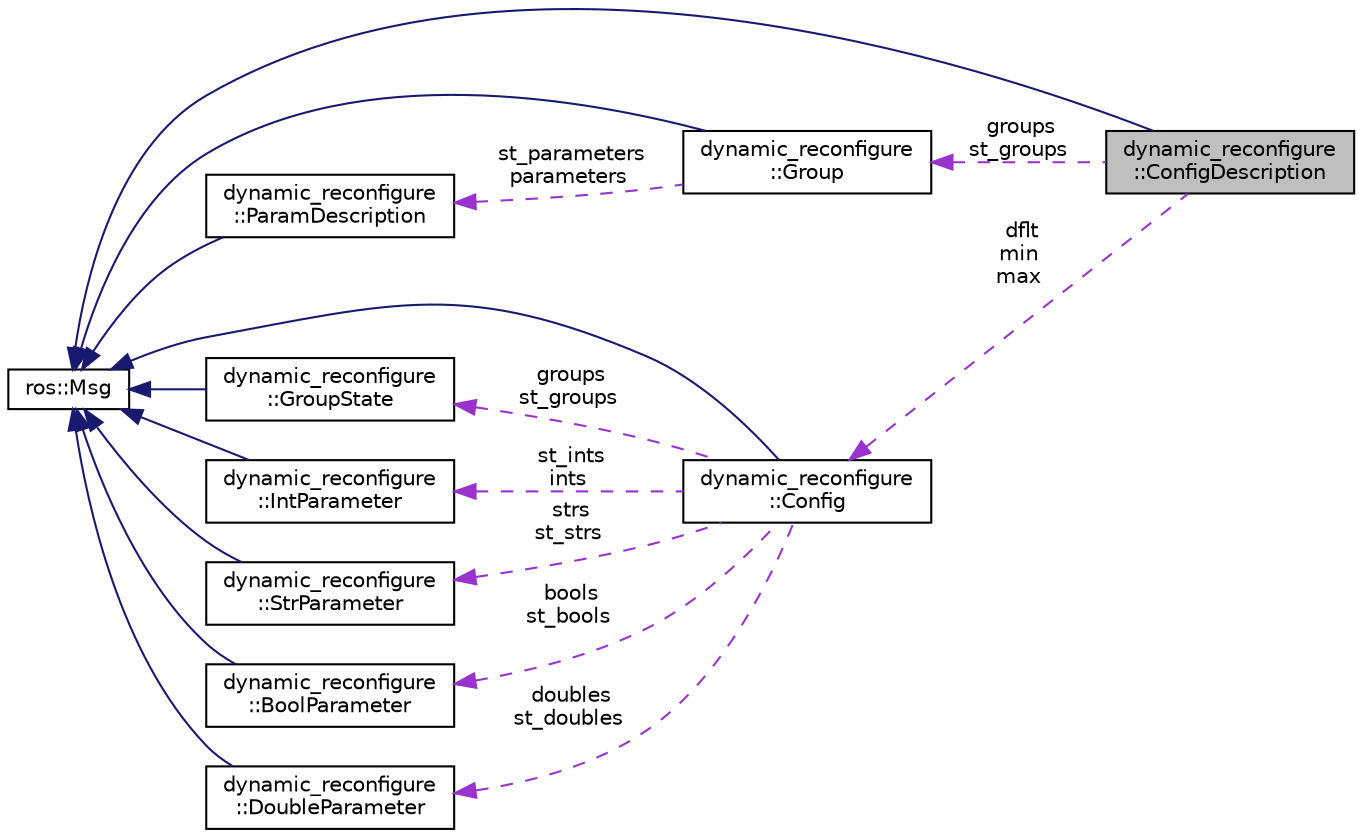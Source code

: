 digraph "dynamic_reconfigure::ConfigDescription"
{
  edge [fontname="Helvetica",fontsize="10",labelfontname="Helvetica",labelfontsize="10"];
  node [fontname="Helvetica",fontsize="10",shape=record];
  rankdir="LR";
  Node1 [label="dynamic_reconfigure\l::ConfigDescription",height=0.2,width=0.4,color="black", fillcolor="grey75", style="filled" fontcolor="black"];
  Node2 -> Node1 [dir="back",color="midnightblue",fontsize="10",style="solid",fontname="Helvetica"];
  Node2 [label="ros::Msg",height=0.2,width=0.4,color="black", fillcolor="white", style="filled",URL="$classros_1_1_msg.html"];
  Node3 -> Node1 [dir="back",color="darkorchid3",fontsize="10",style="dashed",label=" groups\nst_groups" ,fontname="Helvetica"];
  Node3 [label="dynamic_reconfigure\l::Group",height=0.2,width=0.4,color="black", fillcolor="white", style="filled",URL="$classdynamic__reconfigure_1_1_group.html"];
  Node2 -> Node3 [dir="back",color="midnightblue",fontsize="10",style="solid",fontname="Helvetica"];
  Node4 -> Node3 [dir="back",color="darkorchid3",fontsize="10",style="dashed",label=" st_parameters\nparameters" ,fontname="Helvetica"];
  Node4 [label="dynamic_reconfigure\l::ParamDescription",height=0.2,width=0.4,color="black", fillcolor="white", style="filled",URL="$classdynamic__reconfigure_1_1_param_description.html"];
  Node2 -> Node4 [dir="back",color="midnightblue",fontsize="10",style="solid",fontname="Helvetica"];
  Node5 -> Node1 [dir="back",color="darkorchid3",fontsize="10",style="dashed",label=" dflt\nmin\nmax" ,fontname="Helvetica"];
  Node5 [label="dynamic_reconfigure\l::Config",height=0.2,width=0.4,color="black", fillcolor="white", style="filled",URL="$classdynamic__reconfigure_1_1_config.html"];
  Node2 -> Node5 [dir="back",color="midnightblue",fontsize="10",style="solid",fontname="Helvetica"];
  Node6 -> Node5 [dir="back",color="darkorchid3",fontsize="10",style="dashed",label=" groups\nst_groups" ,fontname="Helvetica"];
  Node6 [label="dynamic_reconfigure\l::GroupState",height=0.2,width=0.4,color="black", fillcolor="white", style="filled",URL="$classdynamic__reconfigure_1_1_group_state.html"];
  Node2 -> Node6 [dir="back",color="midnightblue",fontsize="10",style="solid",fontname="Helvetica"];
  Node7 -> Node5 [dir="back",color="darkorchid3",fontsize="10",style="dashed",label=" st_ints\nints" ,fontname="Helvetica"];
  Node7 [label="dynamic_reconfigure\l::IntParameter",height=0.2,width=0.4,color="black", fillcolor="white", style="filled",URL="$classdynamic__reconfigure_1_1_int_parameter.html"];
  Node2 -> Node7 [dir="back",color="midnightblue",fontsize="10",style="solid",fontname="Helvetica"];
  Node8 -> Node5 [dir="back",color="darkorchid3",fontsize="10",style="dashed",label=" strs\nst_strs" ,fontname="Helvetica"];
  Node8 [label="dynamic_reconfigure\l::StrParameter",height=0.2,width=0.4,color="black", fillcolor="white", style="filled",URL="$classdynamic__reconfigure_1_1_str_parameter.html"];
  Node2 -> Node8 [dir="back",color="midnightblue",fontsize="10",style="solid",fontname="Helvetica"];
  Node9 -> Node5 [dir="back",color="darkorchid3",fontsize="10",style="dashed",label=" bools\nst_bools" ,fontname="Helvetica"];
  Node9 [label="dynamic_reconfigure\l::BoolParameter",height=0.2,width=0.4,color="black", fillcolor="white", style="filled",URL="$classdynamic__reconfigure_1_1_bool_parameter.html"];
  Node2 -> Node9 [dir="back",color="midnightblue",fontsize="10",style="solid",fontname="Helvetica"];
  Node10 -> Node5 [dir="back",color="darkorchid3",fontsize="10",style="dashed",label=" doubles\nst_doubles" ,fontname="Helvetica"];
  Node10 [label="dynamic_reconfigure\l::DoubleParameter",height=0.2,width=0.4,color="black", fillcolor="white", style="filled",URL="$classdynamic__reconfigure_1_1_double_parameter.html"];
  Node2 -> Node10 [dir="back",color="midnightblue",fontsize="10",style="solid",fontname="Helvetica"];
}
